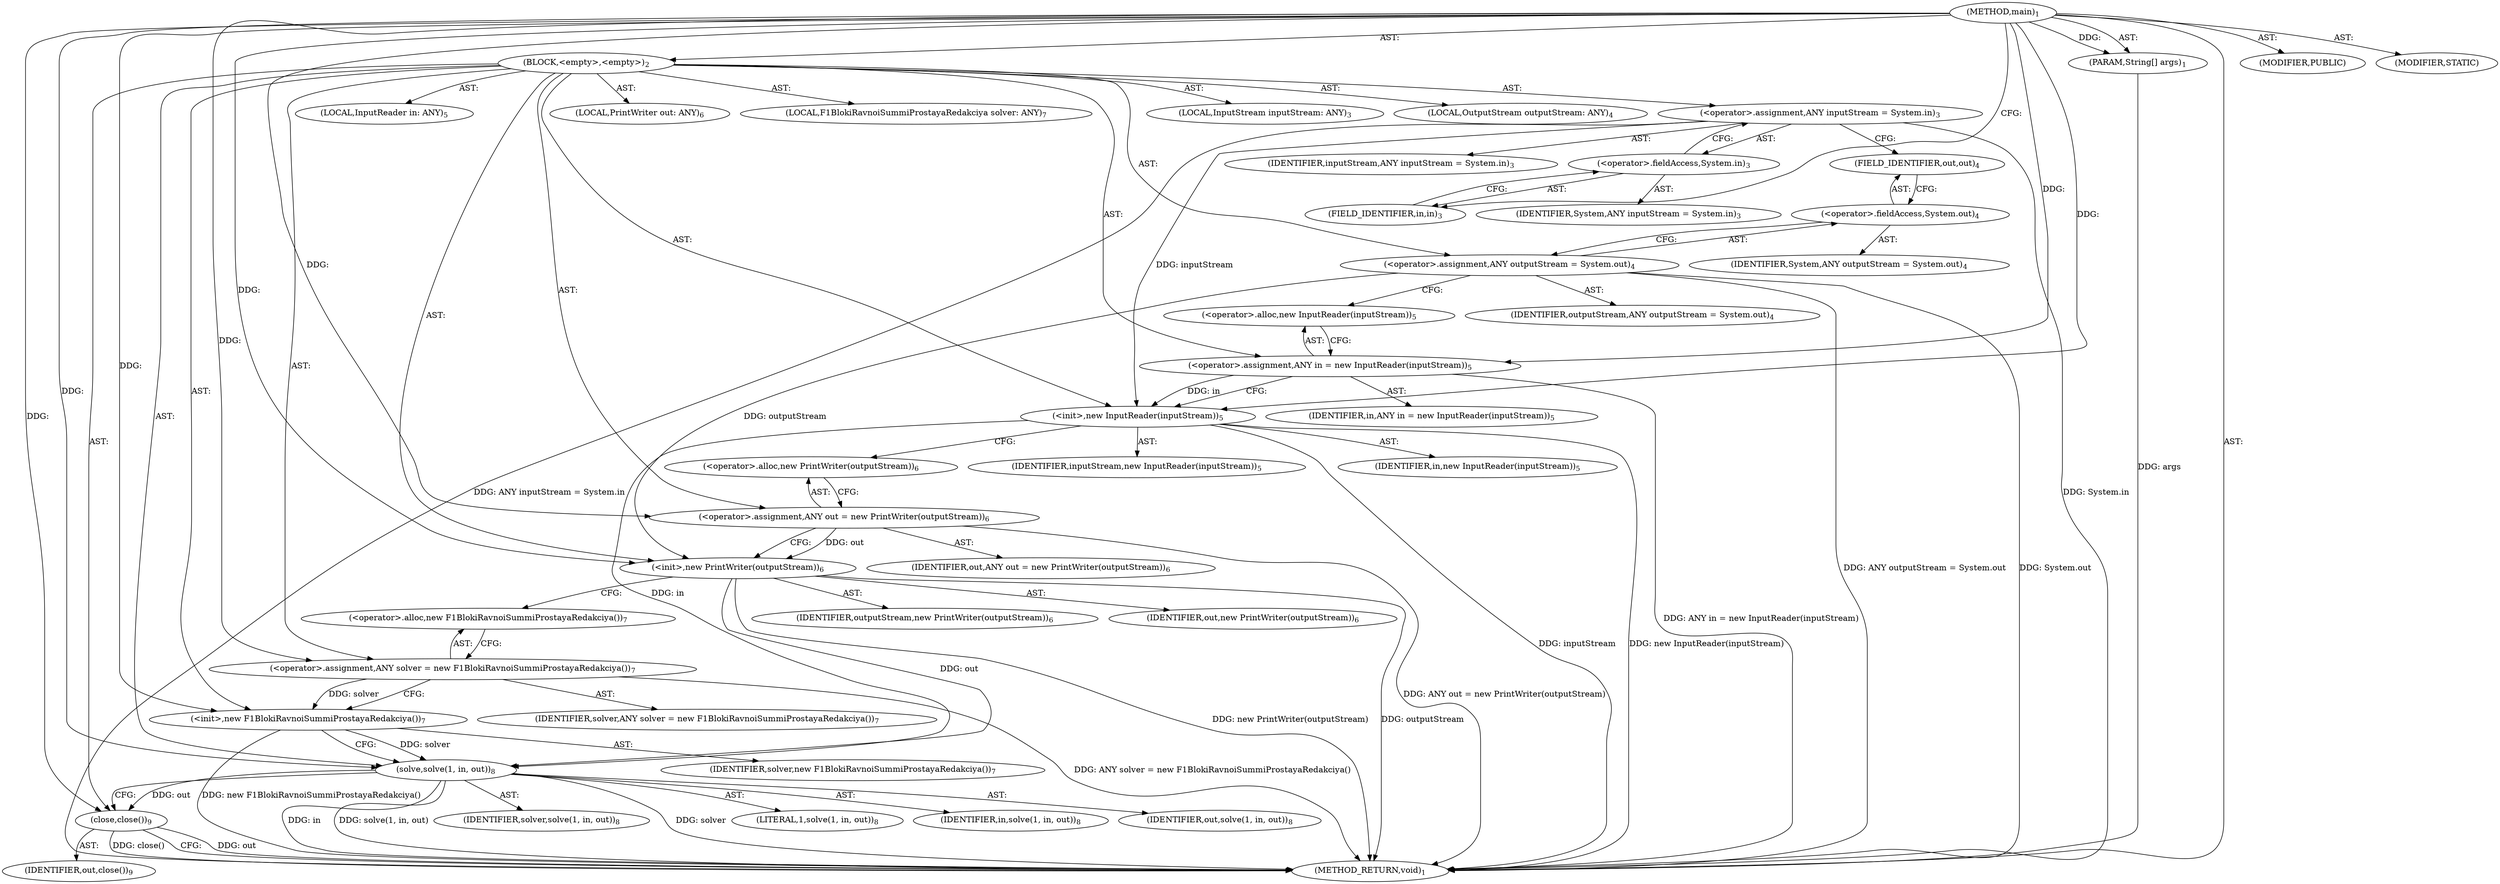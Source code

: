 digraph "main" {  
"23" [label = <(METHOD,main)<SUB>1</SUB>> ]
"24" [label = <(PARAM,String[] args)<SUB>1</SUB>> ]
"25" [label = <(BLOCK,&lt;empty&gt;,&lt;empty&gt;)<SUB>2</SUB>> ]
"26" [label = <(LOCAL,InputStream inputStream: ANY)<SUB>3</SUB>> ]
"27" [label = <(&lt;operator&gt;.assignment,ANY inputStream = System.in)<SUB>3</SUB>> ]
"28" [label = <(IDENTIFIER,inputStream,ANY inputStream = System.in)<SUB>3</SUB>> ]
"29" [label = <(&lt;operator&gt;.fieldAccess,System.in)<SUB>3</SUB>> ]
"30" [label = <(IDENTIFIER,System,ANY inputStream = System.in)<SUB>3</SUB>> ]
"31" [label = <(FIELD_IDENTIFIER,in,in)<SUB>3</SUB>> ]
"32" [label = <(LOCAL,OutputStream outputStream: ANY)<SUB>4</SUB>> ]
"33" [label = <(&lt;operator&gt;.assignment,ANY outputStream = System.out)<SUB>4</SUB>> ]
"34" [label = <(IDENTIFIER,outputStream,ANY outputStream = System.out)<SUB>4</SUB>> ]
"35" [label = <(&lt;operator&gt;.fieldAccess,System.out)<SUB>4</SUB>> ]
"36" [label = <(IDENTIFIER,System,ANY outputStream = System.out)<SUB>4</SUB>> ]
"37" [label = <(FIELD_IDENTIFIER,out,out)<SUB>4</SUB>> ]
"4" [label = <(LOCAL,InputReader in: ANY)<SUB>5</SUB>> ]
"38" [label = <(&lt;operator&gt;.assignment,ANY in = new InputReader(inputStream))<SUB>5</SUB>> ]
"39" [label = <(IDENTIFIER,in,ANY in = new InputReader(inputStream))<SUB>5</SUB>> ]
"40" [label = <(&lt;operator&gt;.alloc,new InputReader(inputStream))<SUB>5</SUB>> ]
"41" [label = <(&lt;init&gt;,new InputReader(inputStream))<SUB>5</SUB>> ]
"3" [label = <(IDENTIFIER,in,new InputReader(inputStream))<SUB>5</SUB>> ]
"42" [label = <(IDENTIFIER,inputStream,new InputReader(inputStream))<SUB>5</SUB>> ]
"6" [label = <(LOCAL,PrintWriter out: ANY)<SUB>6</SUB>> ]
"43" [label = <(&lt;operator&gt;.assignment,ANY out = new PrintWriter(outputStream))<SUB>6</SUB>> ]
"44" [label = <(IDENTIFIER,out,ANY out = new PrintWriter(outputStream))<SUB>6</SUB>> ]
"45" [label = <(&lt;operator&gt;.alloc,new PrintWriter(outputStream))<SUB>6</SUB>> ]
"46" [label = <(&lt;init&gt;,new PrintWriter(outputStream))<SUB>6</SUB>> ]
"5" [label = <(IDENTIFIER,out,new PrintWriter(outputStream))<SUB>6</SUB>> ]
"47" [label = <(IDENTIFIER,outputStream,new PrintWriter(outputStream))<SUB>6</SUB>> ]
"8" [label = <(LOCAL,F1BlokiRavnoiSummiProstayaRedakciya solver: ANY)<SUB>7</SUB>> ]
"48" [label = <(&lt;operator&gt;.assignment,ANY solver = new F1BlokiRavnoiSummiProstayaRedakciya())<SUB>7</SUB>> ]
"49" [label = <(IDENTIFIER,solver,ANY solver = new F1BlokiRavnoiSummiProstayaRedakciya())<SUB>7</SUB>> ]
"50" [label = <(&lt;operator&gt;.alloc,new F1BlokiRavnoiSummiProstayaRedakciya())<SUB>7</SUB>> ]
"51" [label = <(&lt;init&gt;,new F1BlokiRavnoiSummiProstayaRedakciya())<SUB>7</SUB>> ]
"7" [label = <(IDENTIFIER,solver,new F1BlokiRavnoiSummiProstayaRedakciya())<SUB>7</SUB>> ]
"52" [label = <(solve,solve(1, in, out))<SUB>8</SUB>> ]
"53" [label = <(IDENTIFIER,solver,solve(1, in, out))<SUB>8</SUB>> ]
"54" [label = <(LITERAL,1,solve(1, in, out))<SUB>8</SUB>> ]
"55" [label = <(IDENTIFIER,in,solve(1, in, out))<SUB>8</SUB>> ]
"56" [label = <(IDENTIFIER,out,solve(1, in, out))<SUB>8</SUB>> ]
"57" [label = <(close,close())<SUB>9</SUB>> ]
"58" [label = <(IDENTIFIER,out,close())<SUB>9</SUB>> ]
"59" [label = <(MODIFIER,PUBLIC)> ]
"60" [label = <(MODIFIER,STATIC)> ]
"61" [label = <(METHOD_RETURN,void)<SUB>1</SUB>> ]
  "23" -> "24"  [ label = "AST: "] 
  "23" -> "25"  [ label = "AST: "] 
  "23" -> "59"  [ label = "AST: "] 
  "23" -> "60"  [ label = "AST: "] 
  "23" -> "61"  [ label = "AST: "] 
  "25" -> "26"  [ label = "AST: "] 
  "25" -> "27"  [ label = "AST: "] 
  "25" -> "32"  [ label = "AST: "] 
  "25" -> "33"  [ label = "AST: "] 
  "25" -> "4"  [ label = "AST: "] 
  "25" -> "38"  [ label = "AST: "] 
  "25" -> "41"  [ label = "AST: "] 
  "25" -> "6"  [ label = "AST: "] 
  "25" -> "43"  [ label = "AST: "] 
  "25" -> "46"  [ label = "AST: "] 
  "25" -> "8"  [ label = "AST: "] 
  "25" -> "48"  [ label = "AST: "] 
  "25" -> "51"  [ label = "AST: "] 
  "25" -> "52"  [ label = "AST: "] 
  "25" -> "57"  [ label = "AST: "] 
  "27" -> "28"  [ label = "AST: "] 
  "27" -> "29"  [ label = "AST: "] 
  "29" -> "30"  [ label = "AST: "] 
  "29" -> "31"  [ label = "AST: "] 
  "33" -> "34"  [ label = "AST: "] 
  "33" -> "35"  [ label = "AST: "] 
  "35" -> "36"  [ label = "AST: "] 
  "35" -> "37"  [ label = "AST: "] 
  "38" -> "39"  [ label = "AST: "] 
  "38" -> "40"  [ label = "AST: "] 
  "41" -> "3"  [ label = "AST: "] 
  "41" -> "42"  [ label = "AST: "] 
  "43" -> "44"  [ label = "AST: "] 
  "43" -> "45"  [ label = "AST: "] 
  "46" -> "5"  [ label = "AST: "] 
  "46" -> "47"  [ label = "AST: "] 
  "48" -> "49"  [ label = "AST: "] 
  "48" -> "50"  [ label = "AST: "] 
  "51" -> "7"  [ label = "AST: "] 
  "52" -> "53"  [ label = "AST: "] 
  "52" -> "54"  [ label = "AST: "] 
  "52" -> "55"  [ label = "AST: "] 
  "52" -> "56"  [ label = "AST: "] 
  "57" -> "58"  [ label = "AST: "] 
  "27" -> "37"  [ label = "CFG: "] 
  "33" -> "40"  [ label = "CFG: "] 
  "38" -> "41"  [ label = "CFG: "] 
  "41" -> "45"  [ label = "CFG: "] 
  "43" -> "46"  [ label = "CFG: "] 
  "46" -> "50"  [ label = "CFG: "] 
  "48" -> "51"  [ label = "CFG: "] 
  "51" -> "52"  [ label = "CFG: "] 
  "52" -> "57"  [ label = "CFG: "] 
  "57" -> "61"  [ label = "CFG: "] 
  "29" -> "27"  [ label = "CFG: "] 
  "35" -> "33"  [ label = "CFG: "] 
  "40" -> "38"  [ label = "CFG: "] 
  "45" -> "43"  [ label = "CFG: "] 
  "50" -> "48"  [ label = "CFG: "] 
  "31" -> "29"  [ label = "CFG: "] 
  "37" -> "35"  [ label = "CFG: "] 
  "23" -> "31"  [ label = "CFG: "] 
  "24" -> "61"  [ label = "DDG: args"] 
  "27" -> "61"  [ label = "DDG: System.in"] 
  "27" -> "61"  [ label = "DDG: ANY inputStream = System.in"] 
  "33" -> "61"  [ label = "DDG: System.out"] 
  "33" -> "61"  [ label = "DDG: ANY outputStream = System.out"] 
  "38" -> "61"  [ label = "DDG: ANY in = new InputReader(inputStream)"] 
  "41" -> "61"  [ label = "DDG: inputStream"] 
  "41" -> "61"  [ label = "DDG: new InputReader(inputStream)"] 
  "43" -> "61"  [ label = "DDG: ANY out = new PrintWriter(outputStream)"] 
  "46" -> "61"  [ label = "DDG: outputStream"] 
  "46" -> "61"  [ label = "DDG: new PrintWriter(outputStream)"] 
  "48" -> "61"  [ label = "DDG: ANY solver = new F1BlokiRavnoiSummiProstayaRedakciya()"] 
  "51" -> "61"  [ label = "DDG: new F1BlokiRavnoiSummiProstayaRedakciya()"] 
  "52" -> "61"  [ label = "DDG: solver"] 
  "52" -> "61"  [ label = "DDG: in"] 
  "52" -> "61"  [ label = "DDG: solve(1, in, out)"] 
  "57" -> "61"  [ label = "DDG: out"] 
  "57" -> "61"  [ label = "DDG: close()"] 
  "23" -> "24"  [ label = "DDG: "] 
  "23" -> "38"  [ label = "DDG: "] 
  "23" -> "43"  [ label = "DDG: "] 
  "23" -> "48"  [ label = "DDG: "] 
  "38" -> "41"  [ label = "DDG: in"] 
  "23" -> "41"  [ label = "DDG: "] 
  "27" -> "41"  [ label = "DDG: inputStream"] 
  "43" -> "46"  [ label = "DDG: out"] 
  "23" -> "46"  [ label = "DDG: "] 
  "33" -> "46"  [ label = "DDG: outputStream"] 
  "48" -> "51"  [ label = "DDG: solver"] 
  "23" -> "51"  [ label = "DDG: "] 
  "51" -> "52"  [ label = "DDG: solver"] 
  "23" -> "52"  [ label = "DDG: "] 
  "41" -> "52"  [ label = "DDG: in"] 
  "46" -> "52"  [ label = "DDG: out"] 
  "52" -> "57"  [ label = "DDG: out"] 
  "23" -> "57"  [ label = "DDG: "] 
}
